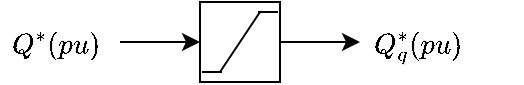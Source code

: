 <mxfile>
    <diagram name="Page-1" id="ors0p0mZ0bi6jzMKAdvn">
        <mxGraphModel dx="671" dy="266" grid="1" gridSize="10" guides="1" tooltips="1" connect="1" arrows="1" fold="1" page="1" pageScale="1" pageWidth="827" pageHeight="1169" math="1" shadow="0">
            <root>
                <mxCell id="0"/>
                <mxCell id="1" parent="0"/>
                <mxCell id="EkTNEBGCL52ACWs0c-FM-1" value="" style="verticalLabelPosition=bottom;verticalAlign=top;html=1;shape=mxgraph.basic.rect;fillColor2=none;strokeWidth=1;size=20;indent=25;" parent="1" vertex="1">
                    <mxGeometry x="360" y="240" width="40" height="40" as="geometry"/>
                </mxCell>
                <mxCell id="EkTNEBGCL52ACWs0c-FM-2" value="" style="endArrow=none;html=1;rounded=0;endSize=4;startSize=5;jumpSize=6;sourcePerimeterSpacing=0;entryX=0.25;entryY=1;entryDx=0;entryDy=0;entryPerimeter=0;" parent="1" edge="1">
                    <mxGeometry width="50" height="50" relative="1" as="geometry">
                        <mxPoint x="390" y="245" as="sourcePoint"/>
                        <mxPoint x="370" y="275" as="targetPoint"/>
                    </mxGeometry>
                </mxCell>
                <mxCell id="EkTNEBGCL52ACWs0c-FM-3" value="" style="endArrow=none;html=1;rounded=0;" parent="1" edge="1">
                    <mxGeometry width="50" height="50" relative="1" as="geometry">
                        <mxPoint x="389" y="245" as="sourcePoint"/>
                        <mxPoint x="399" y="245" as="targetPoint"/>
                    </mxGeometry>
                </mxCell>
                <mxCell id="EkTNEBGCL52ACWs0c-FM-4" value="" style="endArrow=none;html=1;rounded=0;" parent="1" edge="1">
                    <mxGeometry width="50" height="50" relative="1" as="geometry">
                        <mxPoint x="361" y="275" as="sourcePoint"/>
                        <mxPoint x="371" y="275" as="targetPoint"/>
                    </mxGeometry>
                </mxCell>
                <mxCell id="EkTNEBGCL52ACWs0c-FM-5" value="" style="endArrow=classic;html=1;rounded=0;" parent="1" target="EkTNEBGCL52ACWs0c-FM-1" edge="1">
                    <mxGeometry width="50" height="50" relative="1" as="geometry">
                        <mxPoint x="320" y="260" as="sourcePoint"/>
                        <mxPoint x="440" y="380" as="targetPoint"/>
                    </mxGeometry>
                </mxCell>
                <mxCell id="EkTNEBGCL52ACWs0c-FM-6" value="" style="endArrow=classic;html=1;rounded=0;" parent="1" edge="1">
                    <mxGeometry width="50" height="50" relative="1" as="geometry">
                        <mxPoint x="400" y="260" as="sourcePoint"/>
                        <mxPoint x="440" y="260" as="targetPoint"/>
                    </mxGeometry>
                </mxCell>
                <mxCell id="EkTNEBGCL52ACWs0c-FM-7" value="$$Q^* (pu)$$" style="text;strokeColor=none;fillColor=none;align=left;verticalAlign=middle;spacingLeft=4;spacingRight=4;overflow=hidden;points=[[0,0.5],[1,0.5]];portConstraint=eastwest;rotatable=0;whiteSpace=wrap;html=1;" parent="1" vertex="1">
                    <mxGeometry x="260" y="240" width="80" height="30" as="geometry"/>
                </mxCell>
                <mxCell id="EkTNEBGCL52ACWs0c-FM-8" value="$$Q_q^* (pu)$$" style="text;strokeColor=none;fillColor=none;align=left;verticalAlign=middle;spacingLeft=4;spacingRight=4;overflow=hidden;points=[[0,0.5],[1,0.5]];portConstraint=eastwest;rotatable=0;whiteSpace=wrap;html=1;" parent="1" vertex="1">
                    <mxGeometry x="441" y="240" width="80" height="40" as="geometry"/>
                </mxCell>
            </root>
        </mxGraphModel>
    </diagram>
</mxfile>